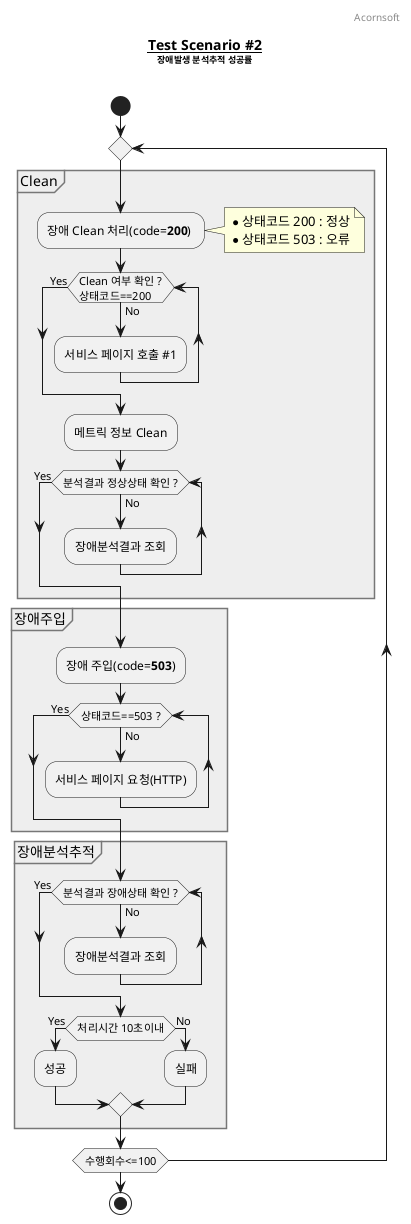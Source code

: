@startuml

header Acornsoft
hide footbox
skinparam partition{
	BackgroundColor #eeeeee
	BorderColor #777777
}

title
	<u>Test Scenario #2</u>
	<font size="9">장애발생 분석추적 성공률</font>

end title

start

	repeat

		partition Clean {
			:장애 Clean 처리(code=**200**) ;
			note right
				* 상태코드 200 : 정상
				* 상태코드 503 : 오류
			end note

			while (Clean 여부 확인 ?\n상태코드==200) is (No)
				:서비스 페이지 호출 #1;
			endwhile (Yes)

			:메트릭 정보 Clean;
			while (분석결과 정상상태 확인 ?) is (No)
				:장애분석결과 조회;
			endwhile (Yes)

		}

		partition 장애주입 {
			:장애 주입(code=**503**);

			while (상태코드==503 ?) is (No)
				:서비스 페이지 요청(HTTP);
			endwhile (Yes)

		}

		partition 장애분석추적 {

			while (분석결과 장애상태 확인 ?) is (No)
				:장애분석결과 조회;
			endwhile (Yes)

			if (처리시간 10초이내) then (Yes)
				:성공;
			else (No)
				:실패;
			endif

		}

	repeatwhile (수행회수<=100)

stop



@enduml
